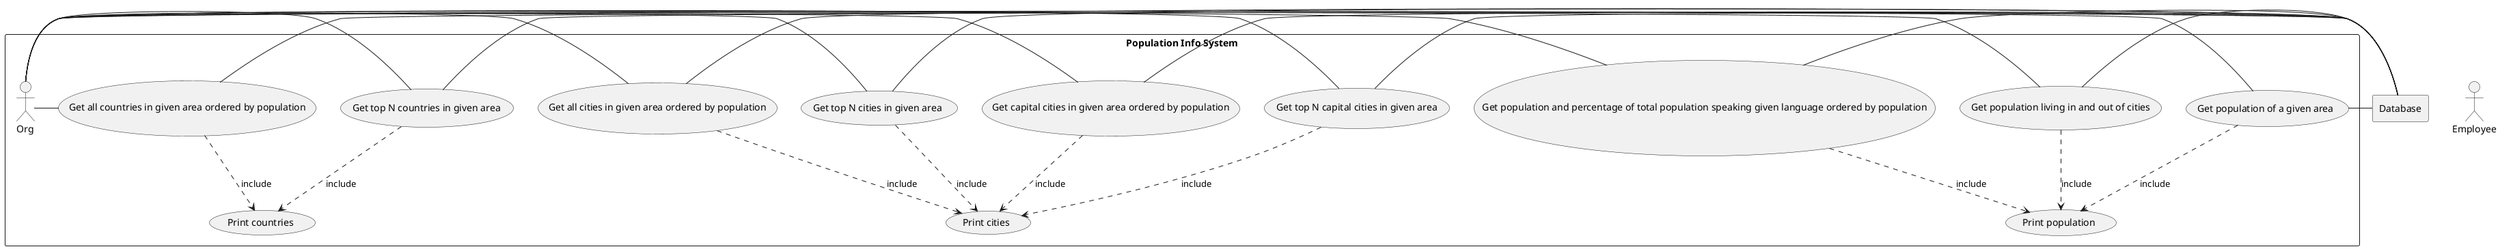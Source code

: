 @startuml
actor MPL as "Employee"

Rectangle Database as DB

Rectangle "Population Info System" as System {
    usecase UCa as "Print population"
    usecase UCb as "Print cities"
    usecase UCc as "Print countries"
    usecase UC1 as "Get population of a given area"
    Org - UC1
    UC1 ..> UCa : include
    UC1 - DB
    usecase UC2 as "Get population living in and out of cities"
    Org - UC2
    UC2 ..> UCa : include
    UC2 - DB
    usecase UC3 as "Get top N capital cities in given area"
    Org - UC3
    UC3 ..> UCb : include
    UC3 - DB
    usecase UC4 as "Get capital cities in given area ordered by population"
    Org - UC4
    UC4 ..> UCb : include
    UC4 - DB
    usecase UC5 as "Get top N cities in given area"
    Org - UC5
    UC5 ..> UCb : include
    UC5 - DB
    usecase UC6 as "Get all cities in given area ordered by population"
    Org - UC6
    UC6 ..> UCb : include
    UC6 - DB
    usecase UC7 as "Get top N countries in given area"
    Org - UC7
    UC7 ..> UCc : include
    UC7 - DB
    usecase UC8 as "Get all countries in given area ordered by population"
    Org - UC8
    UC8 ..> UCc : include
    UC8 - DB
    usecase UC9 as "Get population and percentage of total population speaking given language ordered by population"
    Org - UC9
    UC9 ..> UCa : include
    UC9 - DB
}
@enduml